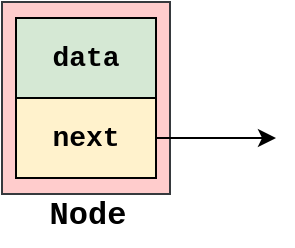<mxfile version="28.1.2">
  <diagram name="Página-1" id="jQoiph2c1nl-3ZJ2nl2n">
    <mxGraphModel dx="872" dy="537" grid="1" gridSize="10" guides="1" tooltips="1" connect="1" arrows="1" fold="1" page="1" pageScale="1" pageWidth="827" pageHeight="1169" math="0" shadow="0">
      <root>
        <mxCell id="0" />
        <mxCell id="1" parent="0" />
        <mxCell id="OkkiLNKMATkOTUkjnKhW-4" value="" style="group" parent="1" vertex="1" connectable="0">
          <mxGeometry x="363" y="152" width="137" height="122" as="geometry" />
        </mxCell>
        <mxCell id="OkkiLNKMATkOTUkjnKhW-3" value="" style="rounded=0;whiteSpace=wrap;html=1;fillColor=#ffcccc;strokeColor=#36393D;" parent="OkkiLNKMATkOTUkjnKhW-4" vertex="1">
          <mxGeometry width="84" height="96" as="geometry" />
        </mxCell>
        <mxCell id="_NtyxQ0_7e0Htwn68GD2-1" value="&lt;font style=&quot;font-size: 14px;&quot; face=&quot;Courier New&quot;&gt;&lt;b&gt;data&lt;/b&gt;&lt;/font&gt;" style="rounded=0;whiteSpace=wrap;html=1;fillColor=#d5e8d4;strokeColor=#000000;" parent="OkkiLNKMATkOTUkjnKhW-4" vertex="1">
          <mxGeometry x="7" y="8" width="70" height="40" as="geometry" />
        </mxCell>
        <mxCell id="_NtyxQ0_7e0Htwn68GD2-2" value="&lt;font style=&quot;font-size: 14px;&quot; face=&quot;Courier New&quot;&gt;&lt;b&gt;next&lt;/b&gt;&lt;/font&gt;" style="rounded=0;whiteSpace=wrap;html=1;fillColor=#fff2cc;strokeColor=#000000;" parent="OkkiLNKMATkOTUkjnKhW-4" vertex="1">
          <mxGeometry x="7" y="48" width="70" height="40" as="geometry" />
        </mxCell>
        <mxCell id="_NtyxQ0_7e0Htwn68GD2-5" value="&lt;font size=&quot;1&quot; face=&quot;Courier New&quot;&gt;&lt;b style=&quot;font-size: 16px;&quot;&gt;Node&lt;/b&gt;&lt;/font&gt;" style="text;html=1;align=center;verticalAlign=middle;whiteSpace=wrap;rounded=0;" parent="OkkiLNKMATkOTUkjnKhW-4" vertex="1">
          <mxGeometry x="13" y="92" width="60" height="30" as="geometry" />
        </mxCell>
        <mxCell id="_NtyxQ0_7e0Htwn68GD2-6" value="" style="endArrow=classic;html=1;rounded=0;exitX=1;exitY=0.5;exitDx=0;exitDy=0;" parent="OkkiLNKMATkOTUkjnKhW-4" source="_NtyxQ0_7e0Htwn68GD2-2" edge="1">
          <mxGeometry width="50" height="50" relative="1" as="geometry">
            <mxPoint x="187" y="188" as="sourcePoint" />
            <mxPoint x="137" y="68" as="targetPoint" />
          </mxGeometry>
        </mxCell>
      </root>
    </mxGraphModel>
  </diagram>
</mxfile>
